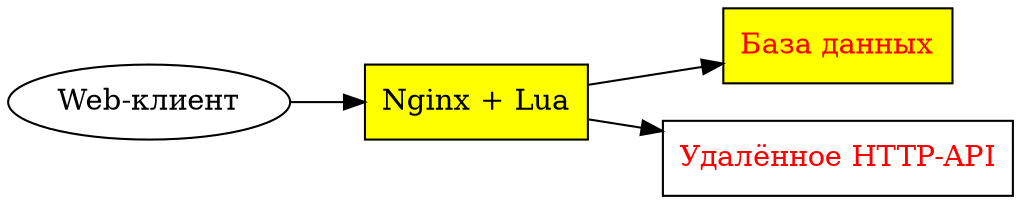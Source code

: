 digraph {
    rankdir=LR;
    WebClient [style=rounded, label="Web-клиент"];
    NginxLua [fillcolor=yellow, style=filled, shape=box, label="Nginx + Lua"];
    DB [fillcolor=yellow, fontcolor=red, style=filled, shape=box,
        label="База данных"];
    API [fontcolor=red, shape=box, label="Удалённое HTTP-API"];
    WebClient -> NginxLua;
    NginxLua -> DB;
    NginxLua -> API;
}

